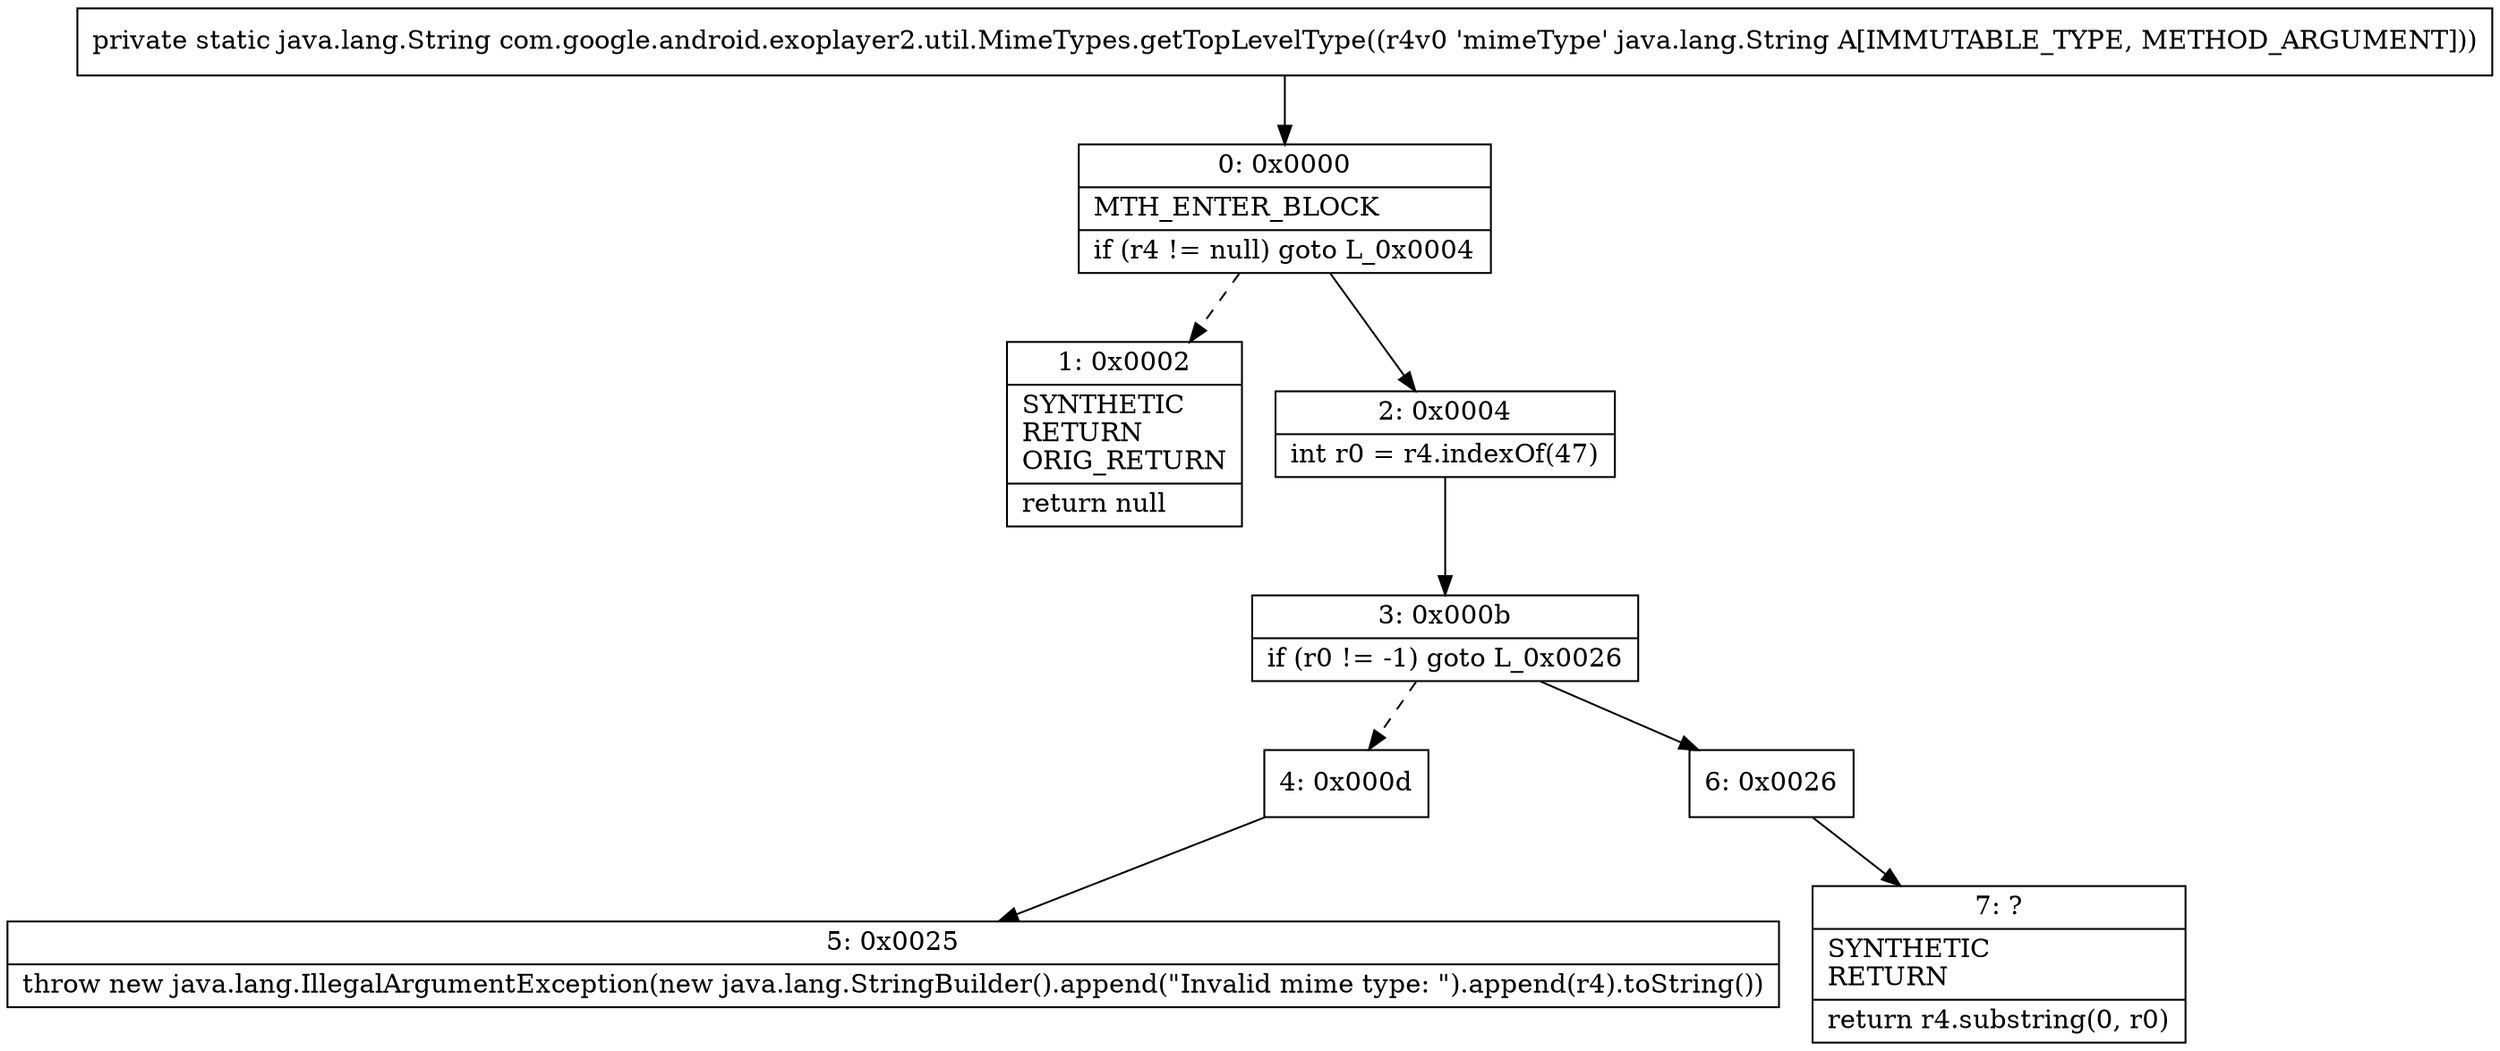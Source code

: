 digraph "CFG forcom.google.android.exoplayer2.util.MimeTypes.getTopLevelType(Ljava\/lang\/String;)Ljava\/lang\/String;" {
Node_0 [shape=record,label="{0\:\ 0x0000|MTH_ENTER_BLOCK\l|if (r4 != null) goto L_0x0004\l}"];
Node_1 [shape=record,label="{1\:\ 0x0002|SYNTHETIC\lRETURN\lORIG_RETURN\l|return null\l}"];
Node_2 [shape=record,label="{2\:\ 0x0004|int r0 = r4.indexOf(47)\l}"];
Node_3 [shape=record,label="{3\:\ 0x000b|if (r0 != \-1) goto L_0x0026\l}"];
Node_4 [shape=record,label="{4\:\ 0x000d}"];
Node_5 [shape=record,label="{5\:\ 0x0025|throw new java.lang.IllegalArgumentException(new java.lang.StringBuilder().append(\"Invalid mime type: \").append(r4).toString())\l}"];
Node_6 [shape=record,label="{6\:\ 0x0026}"];
Node_7 [shape=record,label="{7\:\ ?|SYNTHETIC\lRETURN\l|return r4.substring(0, r0)\l}"];
MethodNode[shape=record,label="{private static java.lang.String com.google.android.exoplayer2.util.MimeTypes.getTopLevelType((r4v0 'mimeType' java.lang.String A[IMMUTABLE_TYPE, METHOD_ARGUMENT])) }"];
MethodNode -> Node_0;
Node_0 -> Node_1[style=dashed];
Node_0 -> Node_2;
Node_2 -> Node_3;
Node_3 -> Node_4[style=dashed];
Node_3 -> Node_6;
Node_4 -> Node_5;
Node_6 -> Node_7;
}

